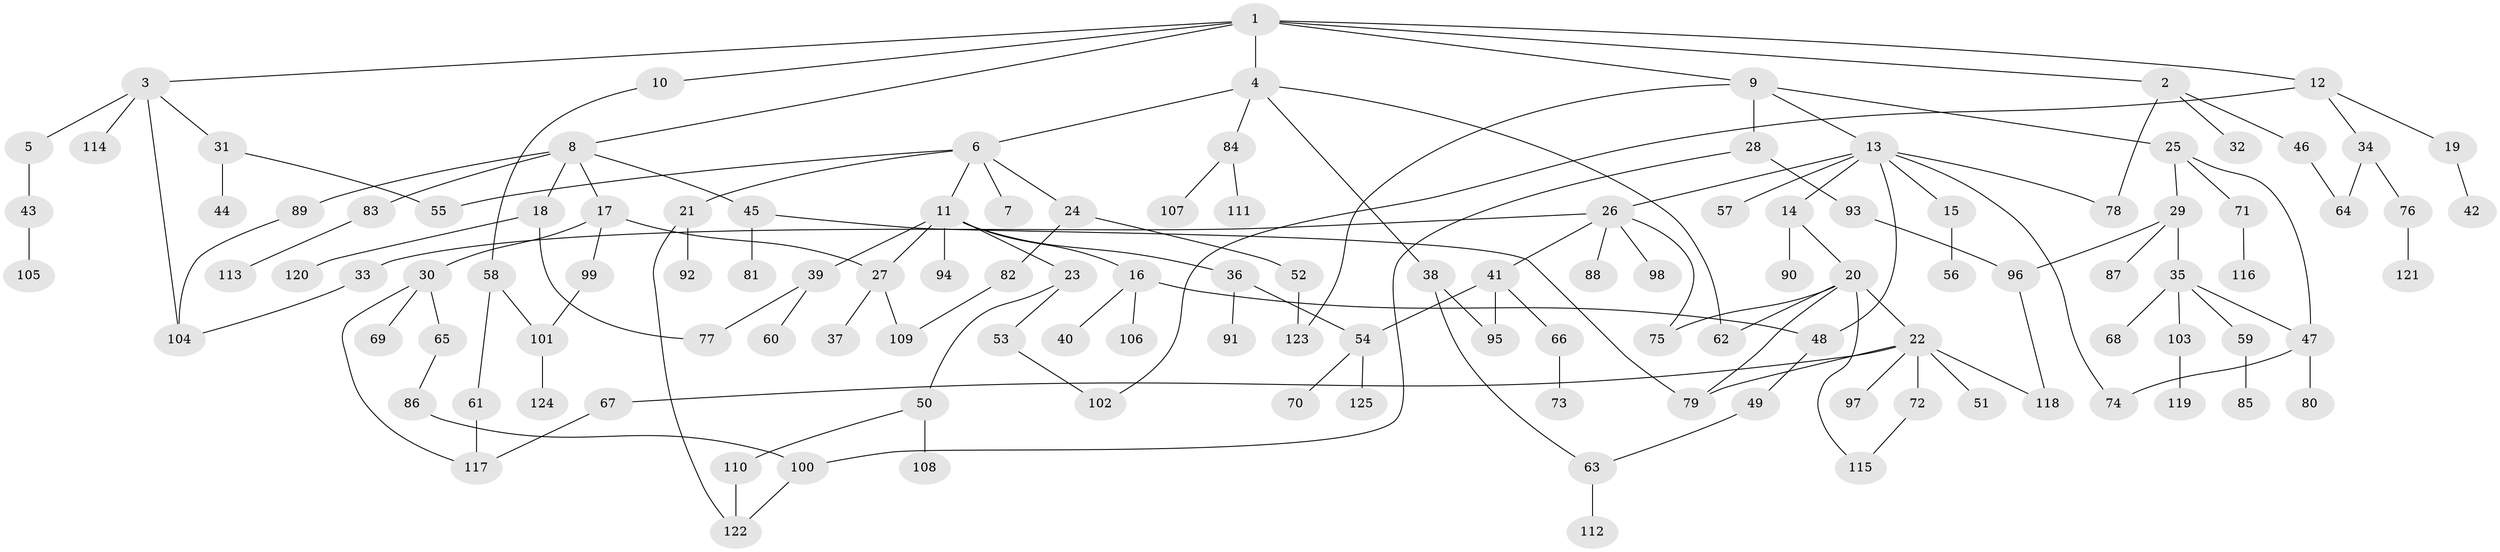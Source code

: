// Generated by graph-tools (version 1.1) at 2025/25/03/09/25 03:25:35]
// undirected, 125 vertices, 153 edges
graph export_dot {
graph [start="1"]
  node [color=gray90,style=filled];
  1;
  2;
  3;
  4;
  5;
  6;
  7;
  8;
  9;
  10;
  11;
  12;
  13;
  14;
  15;
  16;
  17;
  18;
  19;
  20;
  21;
  22;
  23;
  24;
  25;
  26;
  27;
  28;
  29;
  30;
  31;
  32;
  33;
  34;
  35;
  36;
  37;
  38;
  39;
  40;
  41;
  42;
  43;
  44;
  45;
  46;
  47;
  48;
  49;
  50;
  51;
  52;
  53;
  54;
  55;
  56;
  57;
  58;
  59;
  60;
  61;
  62;
  63;
  64;
  65;
  66;
  67;
  68;
  69;
  70;
  71;
  72;
  73;
  74;
  75;
  76;
  77;
  78;
  79;
  80;
  81;
  82;
  83;
  84;
  85;
  86;
  87;
  88;
  89;
  90;
  91;
  92;
  93;
  94;
  95;
  96;
  97;
  98;
  99;
  100;
  101;
  102;
  103;
  104;
  105;
  106;
  107;
  108;
  109;
  110;
  111;
  112;
  113;
  114;
  115;
  116;
  117;
  118;
  119;
  120;
  121;
  122;
  123;
  124;
  125;
  1 -- 2;
  1 -- 3;
  1 -- 4;
  1 -- 8;
  1 -- 9;
  1 -- 10;
  1 -- 12;
  2 -- 32;
  2 -- 46;
  2 -- 78;
  3 -- 5;
  3 -- 31;
  3 -- 104;
  3 -- 114;
  4 -- 6;
  4 -- 38;
  4 -- 84;
  4 -- 62;
  5 -- 43;
  6 -- 7;
  6 -- 11;
  6 -- 21;
  6 -- 24;
  6 -- 55;
  8 -- 17;
  8 -- 18;
  8 -- 45;
  8 -- 83;
  8 -- 89;
  9 -- 13;
  9 -- 25;
  9 -- 28;
  9 -- 123;
  10 -- 58;
  11 -- 16;
  11 -- 23;
  11 -- 36;
  11 -- 39;
  11 -- 94;
  11 -- 27;
  12 -- 19;
  12 -- 34;
  12 -- 102;
  13 -- 14;
  13 -- 15;
  13 -- 26;
  13 -- 48;
  13 -- 57;
  13 -- 78;
  13 -- 74;
  14 -- 20;
  14 -- 90;
  15 -- 56;
  16 -- 40;
  16 -- 106;
  16 -- 48;
  17 -- 27;
  17 -- 30;
  17 -- 99;
  18 -- 77;
  18 -- 120;
  19 -- 42;
  20 -- 22;
  20 -- 62;
  20 -- 115;
  20 -- 79;
  20 -- 75;
  21 -- 92;
  21 -- 122;
  22 -- 51;
  22 -- 67;
  22 -- 72;
  22 -- 97;
  22 -- 118;
  22 -- 79;
  23 -- 50;
  23 -- 53;
  24 -- 52;
  24 -- 82;
  25 -- 29;
  25 -- 71;
  25 -- 47;
  26 -- 33;
  26 -- 41;
  26 -- 75;
  26 -- 88;
  26 -- 98;
  27 -- 37;
  27 -- 109;
  28 -- 93;
  28 -- 100;
  29 -- 35;
  29 -- 87;
  29 -- 96;
  30 -- 65;
  30 -- 69;
  30 -- 117;
  31 -- 44;
  31 -- 55;
  33 -- 104;
  34 -- 76;
  34 -- 64;
  35 -- 47;
  35 -- 59;
  35 -- 68;
  35 -- 103;
  36 -- 54;
  36 -- 91;
  38 -- 95;
  38 -- 63;
  39 -- 60;
  39 -- 77;
  41 -- 66;
  41 -- 95;
  41 -- 54;
  43 -- 105;
  45 -- 79;
  45 -- 81;
  46 -- 64;
  47 -- 74;
  47 -- 80;
  48 -- 49;
  49 -- 63;
  50 -- 108;
  50 -- 110;
  52 -- 123;
  53 -- 102;
  54 -- 70;
  54 -- 125;
  58 -- 61;
  58 -- 101;
  59 -- 85;
  61 -- 117;
  63 -- 112;
  65 -- 86;
  66 -- 73;
  67 -- 117;
  71 -- 116;
  72 -- 115;
  76 -- 121;
  82 -- 109;
  83 -- 113;
  84 -- 107;
  84 -- 111;
  86 -- 100;
  89 -- 104;
  93 -- 96;
  96 -- 118;
  99 -- 101;
  100 -- 122;
  101 -- 124;
  103 -- 119;
  110 -- 122;
}
